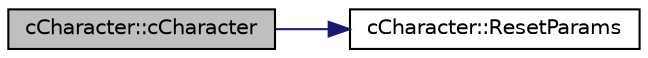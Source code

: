 digraph "cCharacter::cCharacter"
{
 // LATEX_PDF_SIZE
  edge [fontname="Helvetica",fontsize="10",labelfontname="Helvetica",labelfontsize="10"];
  node [fontname="Helvetica",fontsize="10",shape=record];
  rankdir="LR";
  Node1 [label="cCharacter::cCharacter",height=0.2,width=0.4,color="black", fillcolor="grey75", style="filled", fontcolor="black",tooltip=" "];
  Node1 -> Node2 [color="midnightblue",fontsize="10",style="solid",fontname="Helvetica"];
  Node2 [label="cCharacter::ResetParams",height=0.2,width=0.4,color="black", fillcolor="white", style="filled",URL="$classc_character.html#a293e1d0091db9b1ff7f526a66a3a53b6",tooltip=" "];
}
